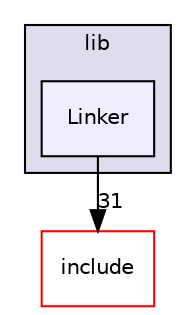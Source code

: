 digraph "lib/Linker" {
  bgcolor=transparent;
  compound=true
  node [ fontsize="10", fontname="Helvetica"];
  edge [ labelfontsize="10", labelfontname="Helvetica"];
  subgraph clusterdir_97aefd0d527b934f1d99a682da8fe6a9 {
    graph [ bgcolor="#ddddee", pencolor="black", label="lib" fontname="Helvetica", fontsize="10", URL="dir_97aefd0d527b934f1d99a682da8fe6a9.html"]
  dir_c89c70b68456746e9a040b8dee88252a [shape=box, label="Linker", style="filled", fillcolor="#eeeeff", pencolor="black", URL="dir_c89c70b68456746e9a040b8dee88252a.html"];
  }
  dir_d44c64559bbebec7f509842c48db8b23 [shape=box label="include" color="red" URL="dir_d44c64559bbebec7f509842c48db8b23.html"];
  dir_c89c70b68456746e9a040b8dee88252a->dir_d44c64559bbebec7f509842c48db8b23 [headlabel="31", labeldistance=1.5 headhref="dir_000079_000001.html"];
}
